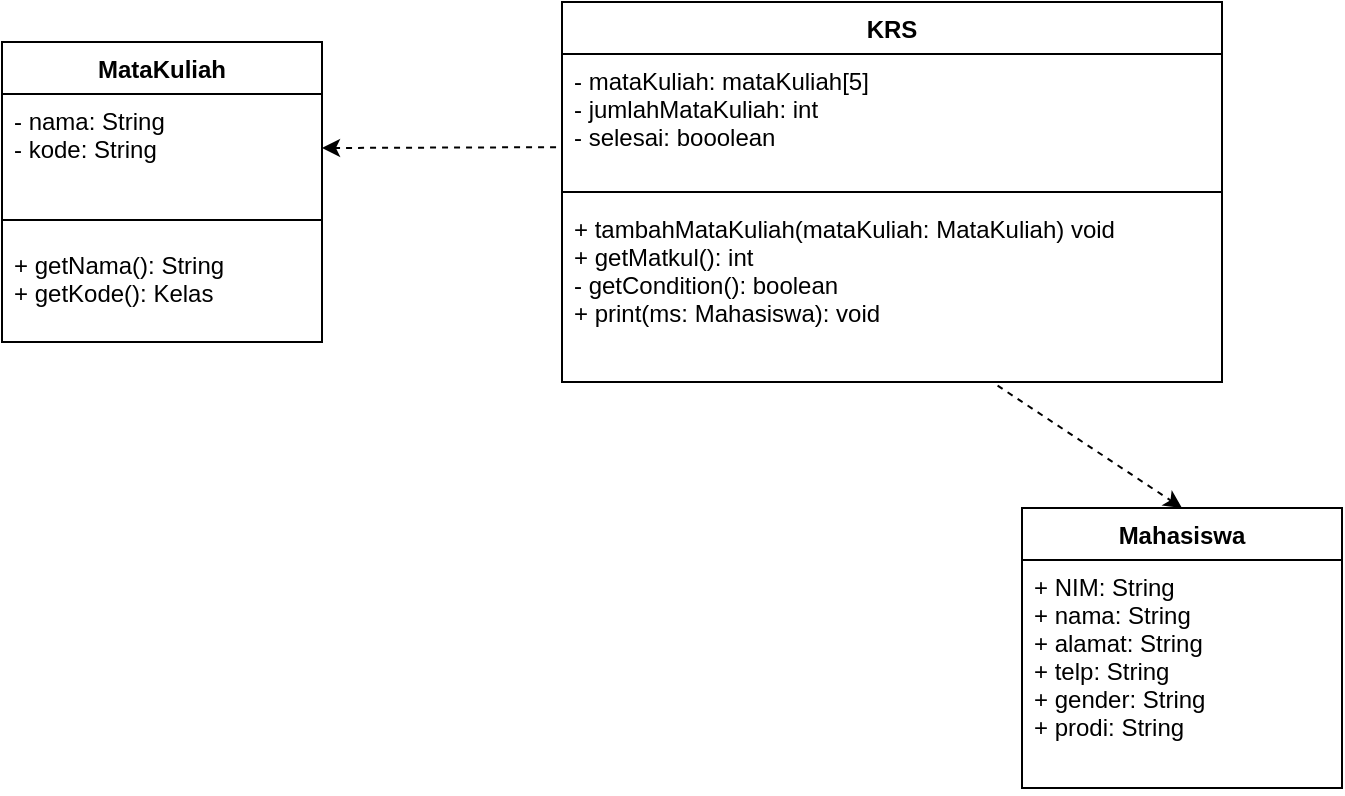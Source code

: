 <mxfile>
    <diagram id="HWQMTgPRSfexlyxSi7W1" name="Page-1">
        <mxGraphModel dx="801" dy="563" grid="1" gridSize="10" guides="1" tooltips="1" connect="1" arrows="1" fold="1" page="1" pageScale="1" pageWidth="827" pageHeight="1169" math="0" shadow="0">
            <root>
                <mxCell id="0"/>
                <mxCell id="1" parent="0"/>
                <mxCell id="2" value="MataKuliah" style="swimlane;fontStyle=1;align=center;verticalAlign=top;childLayout=stackLayout;horizontal=1;startSize=26;horizontalStack=0;resizeParent=1;resizeParentMax=0;resizeLast=0;collapsible=1;marginBottom=0;" parent="1" vertex="1">
                    <mxGeometry x="110" y="197" width="160" height="150" as="geometry"/>
                </mxCell>
                <mxCell id="3" value="- nama: String &#10;- kode: String" style="text;strokeColor=none;fillColor=none;align=left;verticalAlign=top;spacingLeft=4;spacingRight=4;overflow=hidden;rotatable=0;points=[[0,0.5],[1,0.5]];portConstraint=eastwest;" parent="2" vertex="1">
                    <mxGeometry y="26" width="160" height="54" as="geometry"/>
                </mxCell>
                <mxCell id="4" value="" style="line;strokeWidth=1;fillColor=none;align=left;verticalAlign=middle;spacingTop=-1;spacingLeft=3;spacingRight=3;rotatable=0;labelPosition=right;points=[];portConstraint=eastwest;strokeColor=inherit;" parent="2" vertex="1">
                    <mxGeometry y="80" width="160" height="18" as="geometry"/>
                </mxCell>
                <mxCell id="5" value="+ getNama(): String&#10;+ getKode(): Kelas&#10;" style="text;strokeColor=none;fillColor=none;align=left;verticalAlign=top;spacingLeft=4;spacingRight=4;overflow=hidden;rotatable=0;points=[[0,0.5],[1,0.5]];portConstraint=eastwest;" parent="2" vertex="1">
                    <mxGeometry y="98" width="160" height="52" as="geometry"/>
                </mxCell>
                <mxCell id="6" value="KRS" style="swimlane;fontStyle=1;align=center;verticalAlign=top;childLayout=stackLayout;horizontal=1;startSize=26;horizontalStack=0;resizeParent=1;resizeParentMax=0;resizeLast=0;collapsible=1;marginBottom=0;" parent="1" vertex="1">
                    <mxGeometry x="390" y="177" width="330" height="190" as="geometry"/>
                </mxCell>
                <mxCell id="7" value="- mataKuliah: mataKuliah[5]&#10;- jumlahMataKuliah: int&#10;- selesai: booolean" style="text;strokeColor=none;fillColor=none;align=left;verticalAlign=top;spacingLeft=4;spacingRight=4;overflow=hidden;rotatable=0;points=[[0,0.5],[1,0.5]];portConstraint=eastwest;" parent="6" vertex="1">
                    <mxGeometry y="26" width="330" height="64" as="geometry"/>
                </mxCell>
                <mxCell id="12" value="" style="line;strokeWidth=1;fillColor=none;align=left;verticalAlign=middle;spacingTop=-1;spacingLeft=3;spacingRight=3;rotatable=0;labelPosition=right;points=[];portConstraint=eastwest;strokeColor=inherit;" vertex="1" parent="6">
                    <mxGeometry y="90" width="330" height="10" as="geometry"/>
                </mxCell>
                <mxCell id="9" value="+ tambahMataKuliah(mataKuliah: MataKuliah) void&#10;+ getMatkul(): int&#10;- getCondition(): boolean&#10;+ print(ms: Mahasiswa): void" style="text;strokeColor=none;fillColor=none;align=left;verticalAlign=top;spacingLeft=4;spacingRight=4;overflow=hidden;rotatable=0;points=[[0,0.5],[1,0.5]];portConstraint=eastwest;" parent="6" vertex="1">
                    <mxGeometry y="100" width="330" height="90" as="geometry"/>
                </mxCell>
                <mxCell id="13" value="Mahasiswa" style="swimlane;fontStyle=1;align=center;verticalAlign=top;childLayout=stackLayout;horizontal=1;startSize=26;horizontalStack=0;resizeParent=1;resizeParentMax=0;resizeLast=0;collapsible=1;marginBottom=0;" vertex="1" parent="1">
                    <mxGeometry x="620" y="430" width="160" height="140" as="geometry"/>
                </mxCell>
                <mxCell id="14" value="+ NIM: String&#10;+ nama: String&#10;+ alamat: String&#10;+ telp: String&#10;+ gender: String&#10;+ prodi: String" style="text;strokeColor=none;fillColor=none;align=left;verticalAlign=top;spacingLeft=4;spacingRight=4;overflow=hidden;rotatable=0;points=[[0,0.5],[1,0.5]];portConstraint=eastwest;" vertex="1" parent="13">
                    <mxGeometry y="26" width="160" height="114" as="geometry"/>
                </mxCell>
                <mxCell id="18" value="" style="edgeStyle=none;html=1;entryX=1;entryY=0.5;entryDx=0;entryDy=0;dashed=1;exitX=-0.009;exitY=0.728;exitDx=0;exitDy=0;exitPerimeter=0;" edge="1" parent="1" source="7" target="3">
                    <mxGeometry relative="1" as="geometry"/>
                </mxCell>
                <mxCell id="20" value="" style="edgeStyle=none;html=1;entryX=0.5;entryY=0;entryDx=0;entryDy=0;dashed=1;exitX=0.66;exitY=1.02;exitDx=0;exitDy=0;exitPerimeter=0;" edge="1" parent="1" source="9" target="13">
                    <mxGeometry relative="1" as="geometry">
                        <mxPoint x="657.03" y="400.002" as="sourcePoint"/>
                        <mxPoint x="540" y="400.41" as="targetPoint"/>
                    </mxGeometry>
                </mxCell>
            </root>
        </mxGraphModel>
    </diagram>
</mxfile>